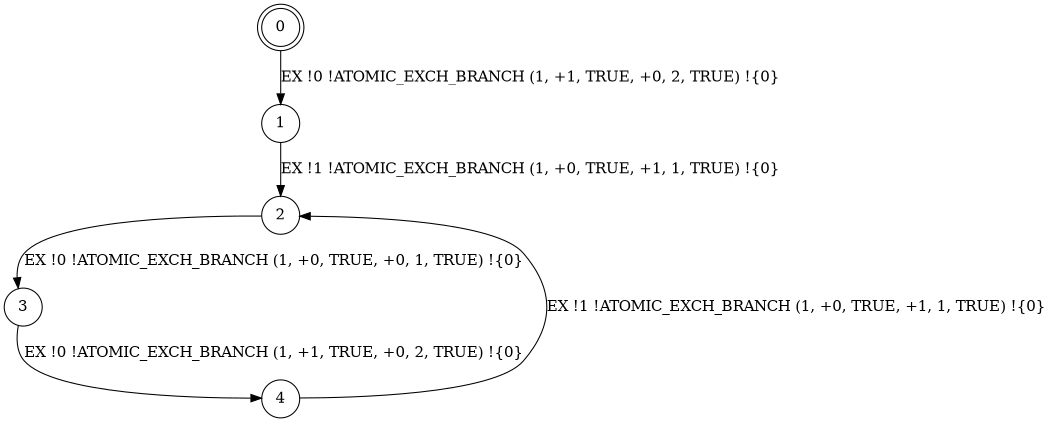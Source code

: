 digraph BCG {
size = "7, 10.5";
center = TRUE;
node [shape = circle];
0 [peripheries = 2];
0 -> 1 [label = "EX !0 !ATOMIC_EXCH_BRANCH (1, +1, TRUE, +0, 2, TRUE) !{0}"];
1 -> 2 [label = "EX !1 !ATOMIC_EXCH_BRANCH (1, +0, TRUE, +1, 1, TRUE) !{0}"];
2 -> 3 [label = "EX !0 !ATOMIC_EXCH_BRANCH (1, +0, TRUE, +0, 1, TRUE) !{0}"];
3 -> 4 [label = "EX !0 !ATOMIC_EXCH_BRANCH (1, +1, TRUE, +0, 2, TRUE) !{0}"];
4 -> 2 [label = "EX !1 !ATOMIC_EXCH_BRANCH (1, +0, TRUE, +1, 1, TRUE) !{0}"];
}
